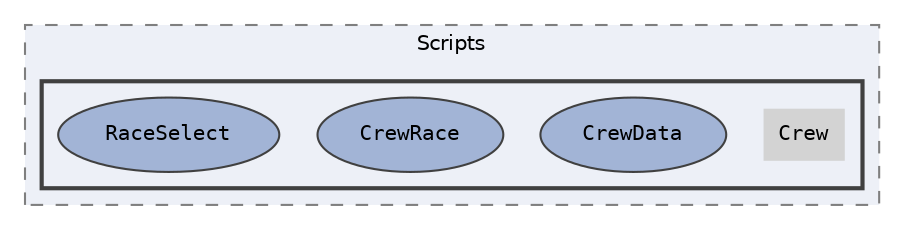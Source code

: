 digraph "Assets/Scripts/Crew"
{
 // INTERACTIVE_SVG=YES
 // LATEX_PDF_SIZE
  bgcolor="transparent";
  edge [fontname=Helvetica,fontsize=10,labelfontname=Helvetica,labelfontsize=10];
  node [fontname=Helvetica,fontsize=10,fontname=Consolas fontsize=10 style=filled height=0.2 width=0.4 margin=0.1];
  compound=true
  subgraph clusterdir_f13b41af88cf68434578284aaf699e39 {
    graph [ bgcolor="#edf0f7", pencolor="grey50", label="Scripts", fontname=Helvetica,fontsize=10 style="filled,dashed", URL="dir_f13b41af88cf68434578284aaf699e39.html",tooltip=""]
  subgraph clusterdir_9c1e8d6a300bef10c208a659d211cf91 {
    graph [ bgcolor="#edf0f7", pencolor="grey25", label="", fontname=Helvetica,fontsize=10 style="filled,bold", URL="dir_9c1e8d6a300bef10c208a659d211cf91.html",tooltip=""]
    dir_9c1e8d6a300bef10c208a659d211cf91 [shape=plaintext, label="Crew"];
  dir_8956cbe87491d8e9d3e9714ae6b1bd82 [label="CrewData", fillcolor="#a2b4d6", color="grey25", style="filled", URL="dir_8956cbe87491d8e9d3e9714ae6b1bd82.html",tooltip=""];
  dir_0267378d895fe037766b633439253df4 [label="CrewRace", fillcolor="#a2b4d6", color="grey25", style="filled", URL="dir_0267378d895fe037766b633439253df4.html",tooltip=""];
  dir_adca97edc2e752f80c3fe21d4b5e2da2 [label="RaceSelect", fillcolor="#a2b4d6", color="grey25", style="filled", URL="dir_adca97edc2e752f80c3fe21d4b5e2da2.html",tooltip=""];
  }
  }
}
